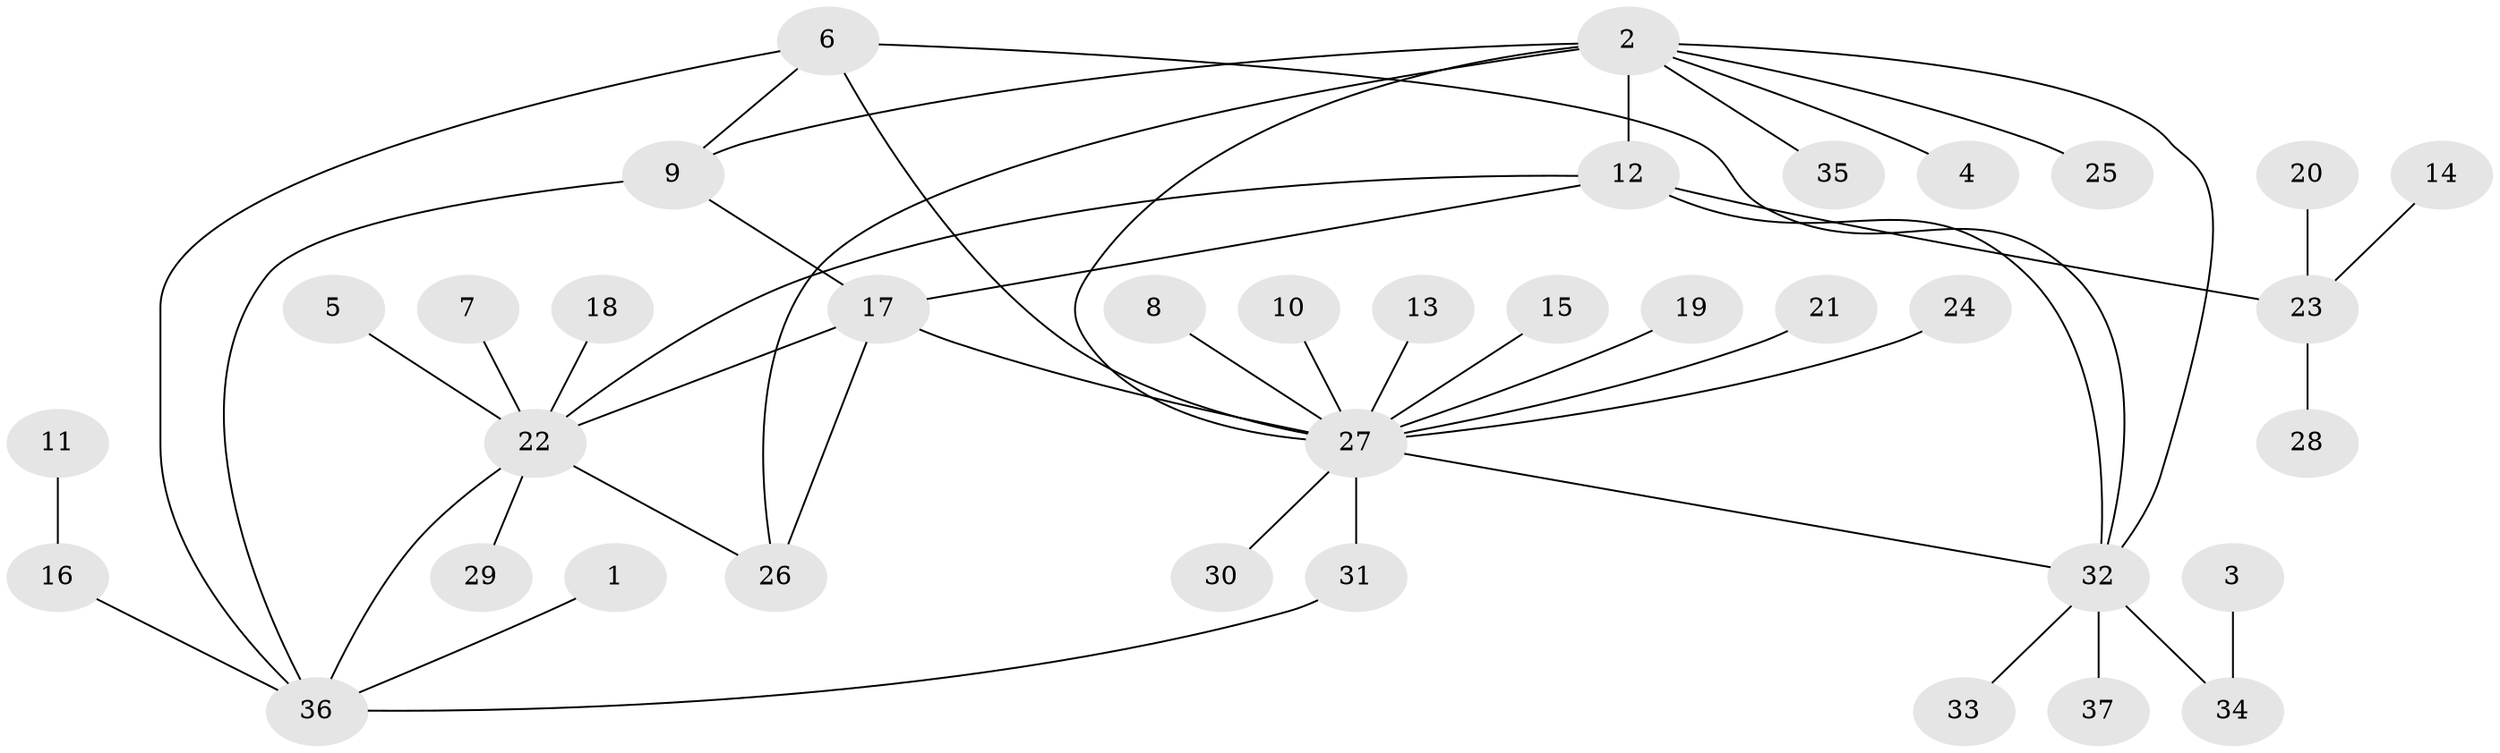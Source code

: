 // original degree distribution, {7: 0.013888888888888888, 8: 0.041666666666666664, 5: 0.05555555555555555, 6: 0.041666666666666664, 2: 0.18055555555555555, 4: 0.027777777777777776, 10: 0.013888888888888888, 9: 0.013888888888888888, 3: 0.05555555555555555, 1: 0.5555555555555556}
// Generated by graph-tools (version 1.1) at 2025/50/03/09/25 03:50:38]
// undirected, 37 vertices, 48 edges
graph export_dot {
graph [start="1"]
  node [color=gray90,style=filled];
  1;
  2;
  3;
  4;
  5;
  6;
  7;
  8;
  9;
  10;
  11;
  12;
  13;
  14;
  15;
  16;
  17;
  18;
  19;
  20;
  21;
  22;
  23;
  24;
  25;
  26;
  27;
  28;
  29;
  30;
  31;
  32;
  33;
  34;
  35;
  36;
  37;
  1 -- 36 [weight=1.0];
  2 -- 4 [weight=1.0];
  2 -- 9 [weight=1.0];
  2 -- 12 [weight=2.0];
  2 -- 25 [weight=1.0];
  2 -- 26 [weight=1.0];
  2 -- 27 [weight=1.0];
  2 -- 32 [weight=1.0];
  2 -- 35 [weight=1.0];
  3 -- 34 [weight=1.0];
  5 -- 22 [weight=1.0];
  6 -- 9 [weight=1.0];
  6 -- 27 [weight=1.0];
  6 -- 32 [weight=1.0];
  6 -- 36 [weight=1.0];
  7 -- 22 [weight=1.0];
  8 -- 27 [weight=1.0];
  9 -- 17 [weight=1.0];
  9 -- 36 [weight=1.0];
  10 -- 27 [weight=1.0];
  11 -- 16 [weight=1.0];
  12 -- 17 [weight=1.0];
  12 -- 22 [weight=1.0];
  12 -- 23 [weight=1.0];
  12 -- 32 [weight=1.0];
  13 -- 27 [weight=1.0];
  14 -- 23 [weight=1.0];
  15 -- 27 [weight=1.0];
  16 -- 36 [weight=1.0];
  17 -- 22 [weight=1.0];
  17 -- 26 [weight=1.0];
  17 -- 27 [weight=1.0];
  18 -- 22 [weight=1.0];
  19 -- 27 [weight=1.0];
  20 -- 23 [weight=1.0];
  21 -- 27 [weight=1.0];
  22 -- 26 [weight=1.0];
  22 -- 29 [weight=1.0];
  22 -- 36 [weight=1.0];
  23 -- 28 [weight=1.0];
  24 -- 27 [weight=1.0];
  27 -- 30 [weight=1.0];
  27 -- 31 [weight=1.0];
  27 -- 32 [weight=1.0];
  31 -- 36 [weight=1.0];
  32 -- 33 [weight=1.0];
  32 -- 34 [weight=2.0];
  32 -- 37 [weight=1.0];
}
